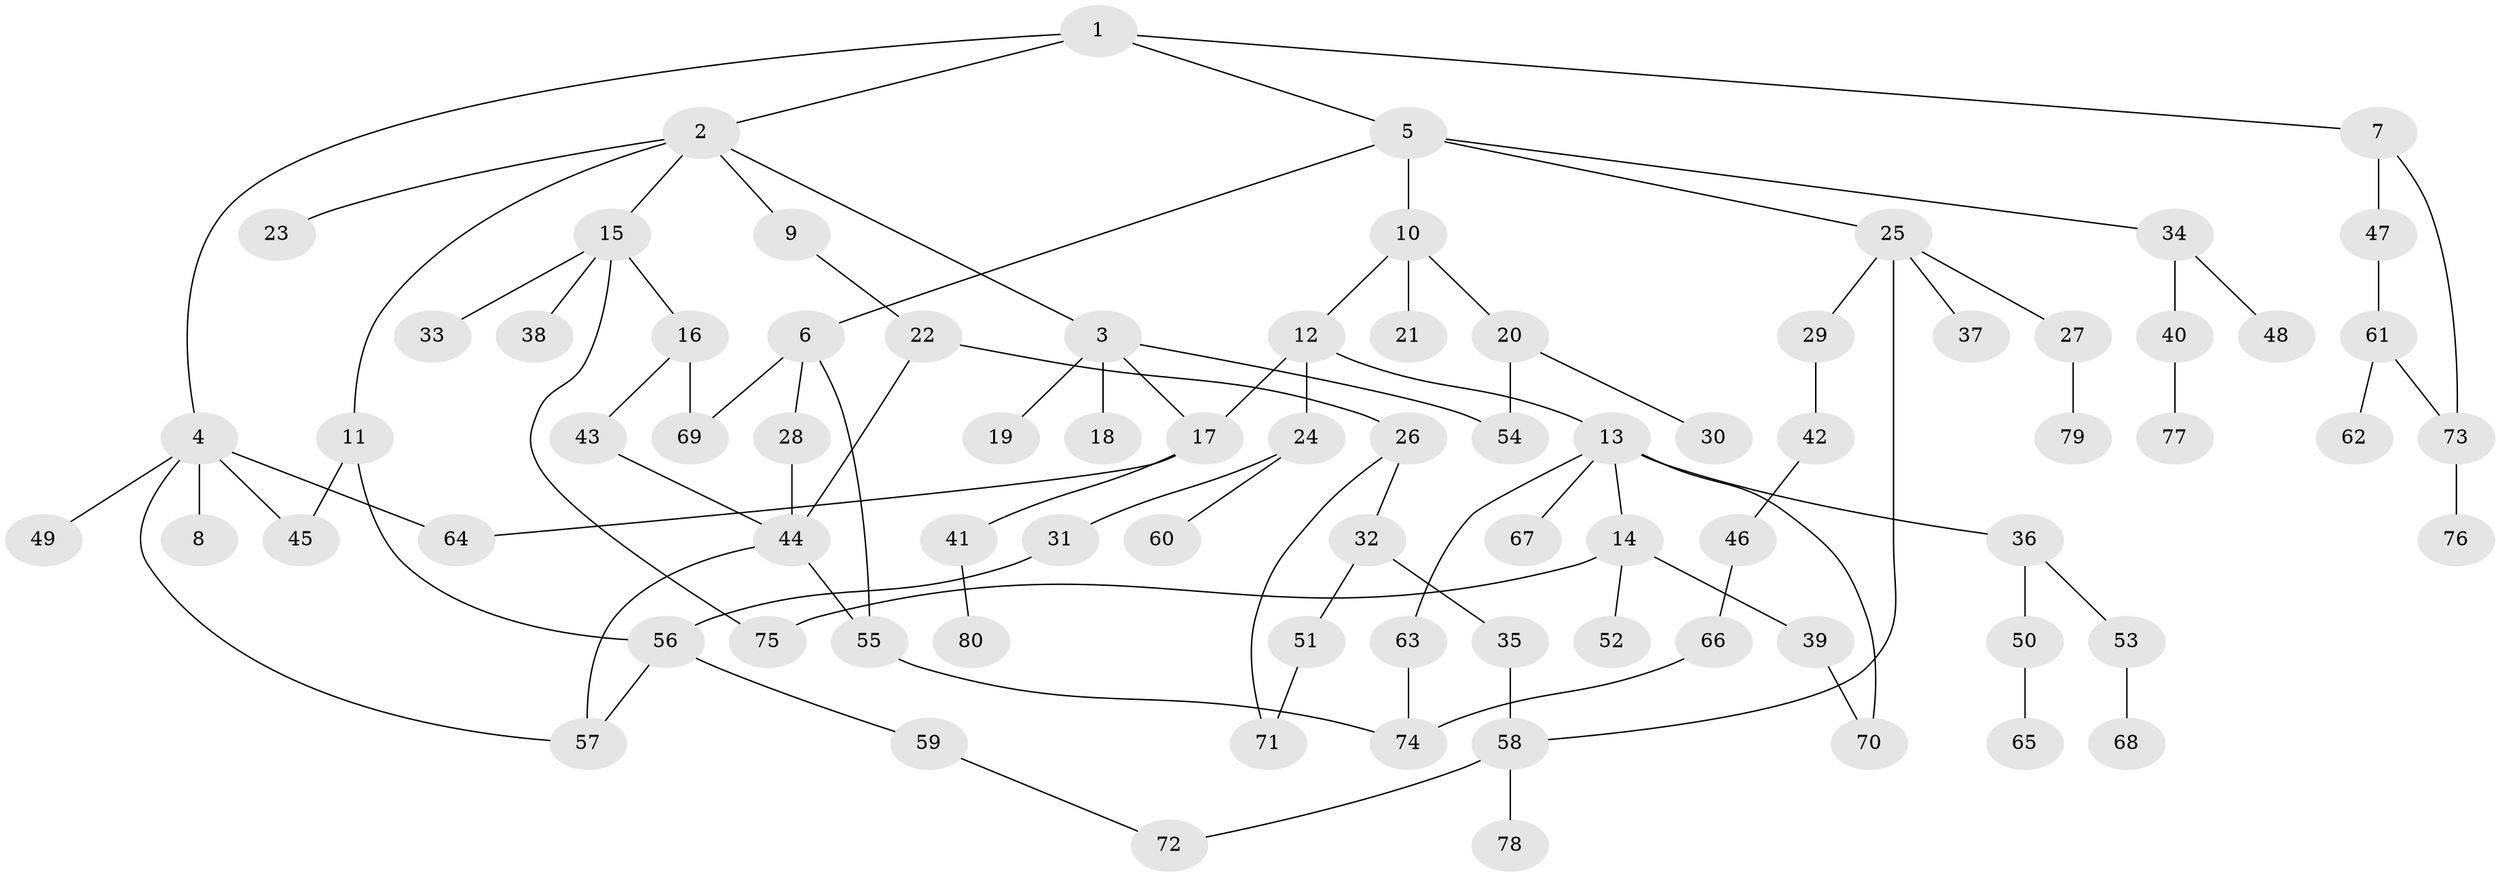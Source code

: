// Generated by graph-tools (version 1.1) at 2025/34/03/09/25 02:34:20]
// undirected, 80 vertices, 98 edges
graph export_dot {
graph [start="1"]
  node [color=gray90,style=filled];
  1;
  2;
  3;
  4;
  5;
  6;
  7;
  8;
  9;
  10;
  11;
  12;
  13;
  14;
  15;
  16;
  17;
  18;
  19;
  20;
  21;
  22;
  23;
  24;
  25;
  26;
  27;
  28;
  29;
  30;
  31;
  32;
  33;
  34;
  35;
  36;
  37;
  38;
  39;
  40;
  41;
  42;
  43;
  44;
  45;
  46;
  47;
  48;
  49;
  50;
  51;
  52;
  53;
  54;
  55;
  56;
  57;
  58;
  59;
  60;
  61;
  62;
  63;
  64;
  65;
  66;
  67;
  68;
  69;
  70;
  71;
  72;
  73;
  74;
  75;
  76;
  77;
  78;
  79;
  80;
  1 -- 2;
  1 -- 4;
  1 -- 5;
  1 -- 7;
  2 -- 3;
  2 -- 9;
  2 -- 11;
  2 -- 15;
  2 -- 23;
  3 -- 18;
  3 -- 19;
  3 -- 17;
  3 -- 54;
  4 -- 8;
  4 -- 45;
  4 -- 49;
  4 -- 64;
  4 -- 57;
  5 -- 6;
  5 -- 10;
  5 -- 25;
  5 -- 34;
  6 -- 28;
  6 -- 69;
  6 -- 55;
  7 -- 47;
  7 -- 73;
  9 -- 22;
  10 -- 12;
  10 -- 20;
  10 -- 21;
  11 -- 45;
  11 -- 56;
  12 -- 13;
  12 -- 17;
  12 -- 24;
  13 -- 14;
  13 -- 36;
  13 -- 63;
  13 -- 67;
  13 -- 70;
  14 -- 39;
  14 -- 52;
  14 -- 75;
  15 -- 16;
  15 -- 33;
  15 -- 38;
  15 -- 75;
  16 -- 43;
  16 -- 69;
  17 -- 41;
  17 -- 64;
  20 -- 30;
  20 -- 54;
  22 -- 26;
  22 -- 44;
  24 -- 31;
  24 -- 60;
  25 -- 27;
  25 -- 29;
  25 -- 37;
  25 -- 58;
  26 -- 32;
  26 -- 71;
  27 -- 79;
  28 -- 44;
  29 -- 42;
  31 -- 56;
  32 -- 35;
  32 -- 51;
  34 -- 40;
  34 -- 48;
  35 -- 58;
  36 -- 50;
  36 -- 53;
  39 -- 70;
  40 -- 77;
  41 -- 80;
  42 -- 46;
  43 -- 44;
  44 -- 55;
  44 -- 57;
  46 -- 66;
  47 -- 61;
  50 -- 65;
  51 -- 71;
  53 -- 68;
  55 -- 74;
  56 -- 59;
  56 -- 57;
  58 -- 72;
  58 -- 78;
  59 -- 72;
  61 -- 62;
  61 -- 73;
  63 -- 74;
  66 -- 74;
  73 -- 76;
}
